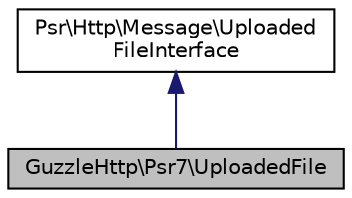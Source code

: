 digraph "GuzzleHttp\Psr7\UploadedFile"
{
  edge [fontname="Helvetica",fontsize="10",labelfontname="Helvetica",labelfontsize="10"];
  node [fontname="Helvetica",fontsize="10",shape=record];
  Node2 [label="GuzzleHttp\\Psr7\\UploadedFile",height=0.2,width=0.4,color="black", fillcolor="grey75", style="filled", fontcolor="black"];
  Node3 -> Node2 [dir="back",color="midnightblue",fontsize="10",style="solid",fontname="Helvetica"];
  Node3 [label="Psr\\Http\\Message\\Uploaded\lFileInterface",height=0.2,width=0.4,color="black", fillcolor="white", style="filled",URL="$interfacePsr_1_1Http_1_1Message_1_1UploadedFileInterface.html"];
}

